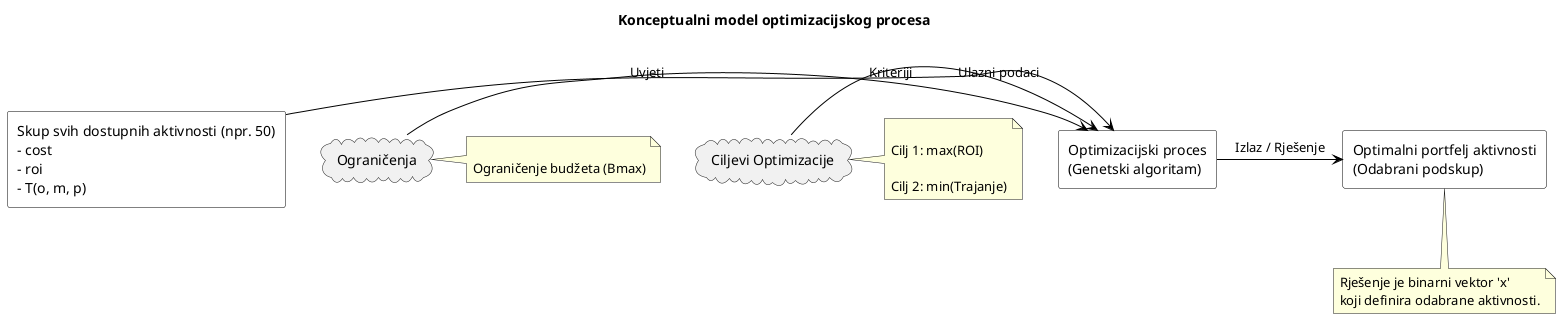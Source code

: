 @startuml
title Konceptualni model optimizacijskog procesa

skinparam packageStyle rectangle
skinparam rectangle {
backgroundColor White
borderColor Black
}
skinparam arrow {
color Black
}

rectangle "Skup svih dostupnih aktivnosti (npr. 50)\n- cost\n- roi\n- T(o, m, p)" as Pool

rectangle "Optimalni portfelj aktivnosti\n(Odabrani podskup)" as Portfolio

rectangle "Optimizacijski proces\n(Genetski algoritam)" as GA

cloud "Ograničenja" as Constraints
cloud "Ciljevi Optimizacije" as Objectives

Pool -> GA : Ulazni podaci
Constraints -> GA : Uvjeti
Objectives -> GA : Kriteriji
GA -> Portfolio : Izlaz / Rješenje

note right of Constraints

Ograničenje budžeta (Bmax)
end note

note right of Objectives

Cilj 1: max(ROI)

Cilj 2: min(Trajanje)
end note

note bottom of Portfolio
Rješenje je binarni vektor 'x'
koji definira odabrane aktivnosti.
end note

@enduml
